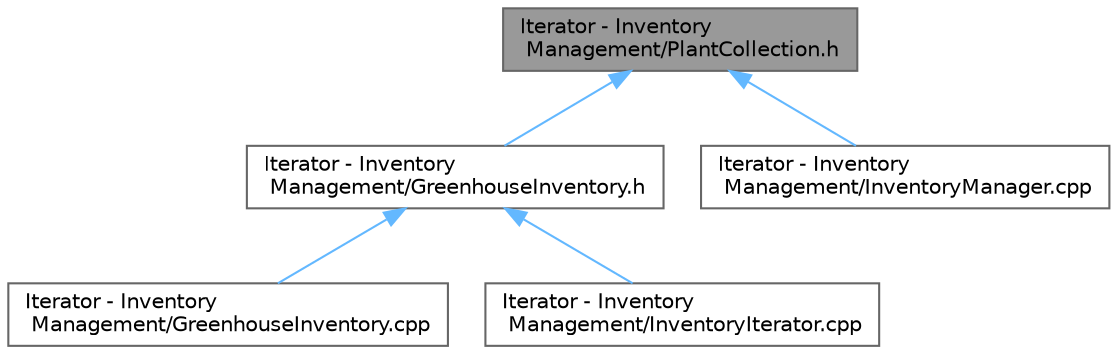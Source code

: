 digraph "Iterator - Inventory Management/PlantCollection.h"
{
 // INTERACTIVE_SVG=YES
 // LATEX_PDF_SIZE
  bgcolor="transparent";
  edge [fontname=Helvetica,fontsize=10,labelfontname=Helvetica,labelfontsize=10];
  node [fontname=Helvetica,fontsize=10,shape=box,height=0.2,width=0.4];
  Node1 [id="Node000001",label="Iterator - Inventory\l Management/PlantCollection.h",height=0.2,width=0.4,color="gray40", fillcolor="grey60", style="filled", fontcolor="black",tooltip="Abstract Aggregate interface for plant collections."];
  Node1 -> Node2 [id="edge1_Node000001_Node000002",dir="back",color="steelblue1",style="solid",tooltip=" "];
  Node2 [id="Node000002",label="Iterator - Inventory\l Management/GreenhouseInventory.h",height=0.2,width=0.4,color="grey40", fillcolor="white", style="filled",URL="$_greenhouse_inventory_8h.html",tooltip="Concrete Aggregate implementation for plant inventory management."];
  Node2 -> Node3 [id="edge2_Node000002_Node000003",dir="back",color="steelblue1",style="solid",tooltip=" "];
  Node3 [id="Node000003",label="Iterator - Inventory\l Management/GreenhouseInventory.cpp",height=0.2,width=0.4,color="grey40", fillcolor="white", style="filled",URL="$_greenhouse_inventory_8cpp.html",tooltip=" "];
  Node2 -> Node4 [id="edge3_Node000002_Node000004",dir="back",color="steelblue1",style="solid",tooltip=" "];
  Node4 [id="Node000004",label="Iterator - Inventory\l Management/InventoryIterator.cpp",height=0.2,width=0.4,color="grey40", fillcolor="white", style="filled",URL="$_inventory_iterator_8cpp.html",tooltip=" "];
  Node1 -> Node5 [id="edge4_Node000001_Node000005",dir="back",color="steelblue1",style="solid",tooltip=" "];
  Node5 [id="Node000005",label="Iterator - Inventory\l Management/InventoryManager.cpp",height=0.2,width=0.4,color="grey40", fillcolor="white", style="filled",URL="$_inventory_manager_8cpp.html",tooltip=" "];
}

